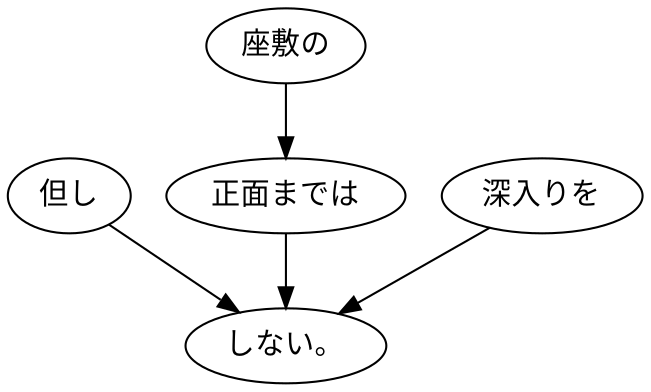 digraph graph4818 {
	node0 [label="但し"];
	node1 [label="座敷の"];
	node2 [label="正面までは"];
	node3 [label="深入りを"];
	node4 [label="しない。"];
	node0 -> node4;
	node1 -> node2;
	node2 -> node4;
	node3 -> node4;
}
